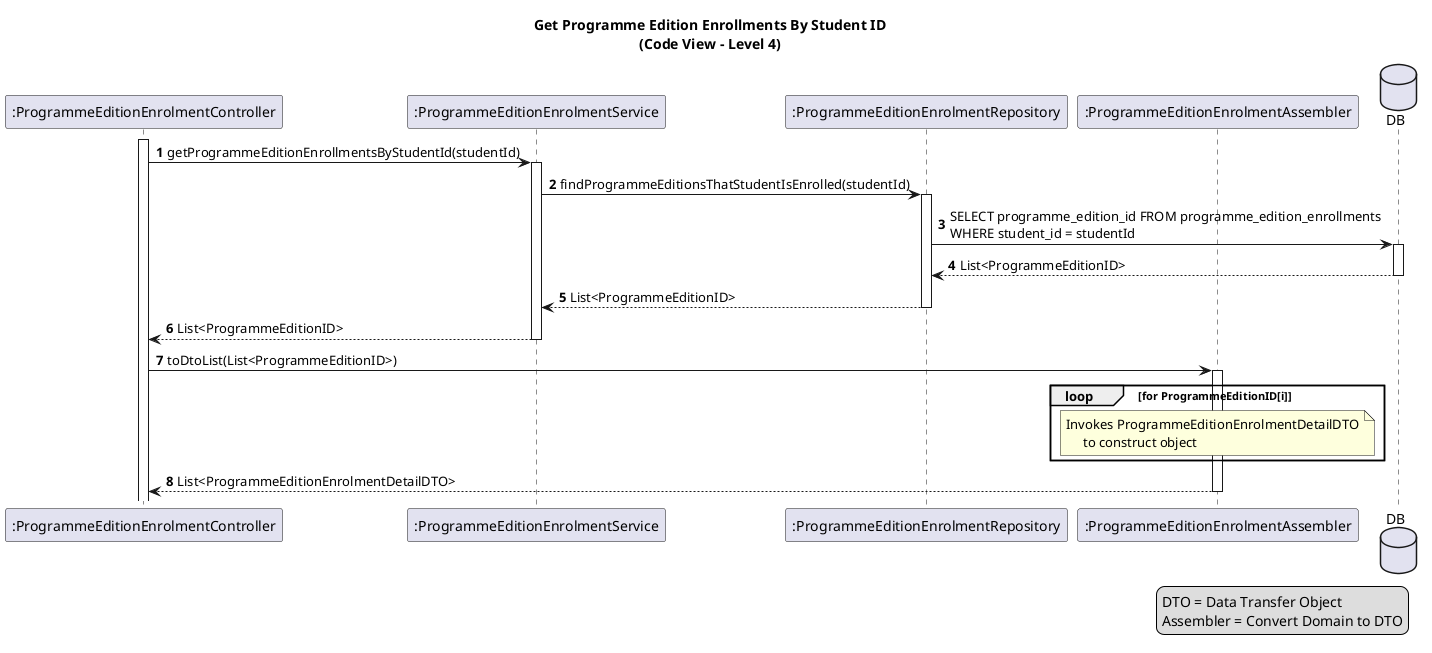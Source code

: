 @startuml
title: Get Programme Edition Enrollments By Student ID\n(Code View - Level 4)

autonumber

participant ":ProgrammeEditionEnrolmentController" as peeCtrl
activate peeCtrl
participant ":ProgrammeEditionEnrolmentService" as peeService
participant ":ProgrammeEditionEnrolmentRepository" as peeRepo
participant ":ProgrammeEditionEnrolmentAssembler" as peeAssembler
database DB

peeCtrl -> peeService ++: getProgrammeEditionEnrollmentsByStudentId(studentId)
peeService -> peeRepo ++: findProgrammeEditionsThatStudentIsEnrolled(studentId)
peeRepo -> DB ++: SELECT programme_edition_id FROM programme_edition_enrollments\nWHERE student_id = studentId
DB --> peeRepo --: List<ProgrammeEditionID>

peeRepo --> peeService --: List<ProgrammeEditionID>
peeService --> peeCtrl --: List<ProgrammeEditionID>

peeCtrl -> peeAssembler ++: toDtoList(List<ProgrammeEditionID>)

loop for ProgrammeEditionID[i]
    note over of peeAssembler
        Invokes ProgrammeEditionEnrolmentDetailDTO
             to construct object
    end note
end
peeAssembler --> peeCtrl --: List<ProgrammeEditionEnrolmentDetailDTO>

legend right
  DTO = Data Transfer Object
  Assembler = Convert Domain to DTO
end legend

@enduml 